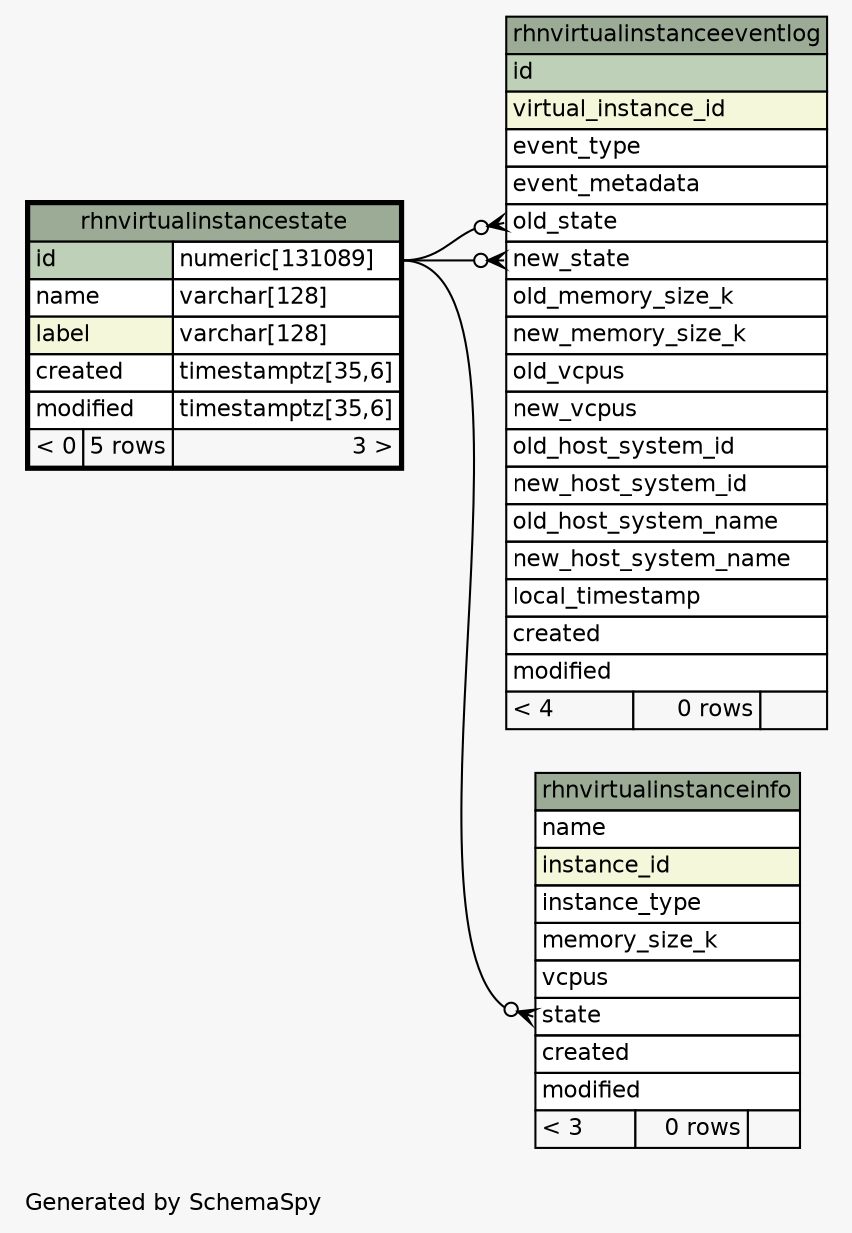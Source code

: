 // dot 2.26.0 on Linux 2.6.32-504.el6.x86_64
// SchemaSpy rev 590
digraph "oneDegreeRelationshipsDiagram" {
  graph [
    rankdir="RL"
    bgcolor="#f7f7f7"
    label="\nGenerated by SchemaSpy"
    labeljust="l"
    nodesep="0.18"
    ranksep="0.46"
    fontname="Helvetica"
    fontsize="11"
  ];
  node [
    fontname="Helvetica"
    fontsize="11"
    shape="plaintext"
  ];
  edge [
    arrowsize="0.8"
  ];
  "rhnvirtualinstanceeventlog":"new_state":w -> "rhnvirtualinstancestate":"id.type":e [arrowhead=none dir=back arrowtail=crowodot];
  "rhnvirtualinstanceeventlog":"old_state":w -> "rhnvirtualinstancestate":"id.type":e [arrowhead=none dir=back arrowtail=crowodot];
  "rhnvirtualinstanceinfo":"state":w -> "rhnvirtualinstancestate":"id.type":e [arrowhead=none dir=back arrowtail=crowodot];
  "rhnvirtualinstanceeventlog" [
    label=<
    <TABLE BORDER="0" CELLBORDER="1" CELLSPACING="0" BGCOLOR="#ffffff">
      <TR><TD COLSPAN="3" BGCOLOR="#9bab96" ALIGN="CENTER">rhnvirtualinstanceeventlog</TD></TR>
      <TR><TD PORT="id" COLSPAN="3" BGCOLOR="#bed1b8" ALIGN="LEFT">id</TD></TR>
      <TR><TD PORT="virtual_instance_id" COLSPAN="3" BGCOLOR="#f4f7da" ALIGN="LEFT">virtual_instance_id</TD></TR>
      <TR><TD PORT="event_type" COLSPAN="3" ALIGN="LEFT">event_type</TD></TR>
      <TR><TD PORT="event_metadata" COLSPAN="3" ALIGN="LEFT">event_metadata</TD></TR>
      <TR><TD PORT="old_state" COLSPAN="3" ALIGN="LEFT">old_state</TD></TR>
      <TR><TD PORT="new_state" COLSPAN="3" ALIGN="LEFT">new_state</TD></TR>
      <TR><TD PORT="old_memory_size_k" COLSPAN="3" ALIGN="LEFT">old_memory_size_k</TD></TR>
      <TR><TD PORT="new_memory_size_k" COLSPAN="3" ALIGN="LEFT">new_memory_size_k</TD></TR>
      <TR><TD PORT="old_vcpus" COLSPAN="3" ALIGN="LEFT">old_vcpus</TD></TR>
      <TR><TD PORT="new_vcpus" COLSPAN="3" ALIGN="LEFT">new_vcpus</TD></TR>
      <TR><TD PORT="old_host_system_id" COLSPAN="3" ALIGN="LEFT">old_host_system_id</TD></TR>
      <TR><TD PORT="new_host_system_id" COLSPAN="3" ALIGN="LEFT">new_host_system_id</TD></TR>
      <TR><TD PORT="old_host_system_name" COLSPAN="3" ALIGN="LEFT">old_host_system_name</TD></TR>
      <TR><TD PORT="new_host_system_name" COLSPAN="3" ALIGN="LEFT">new_host_system_name</TD></TR>
      <TR><TD PORT="local_timestamp" COLSPAN="3" ALIGN="LEFT">local_timestamp</TD></TR>
      <TR><TD PORT="created" COLSPAN="3" ALIGN="LEFT">created</TD></TR>
      <TR><TD PORT="modified" COLSPAN="3" ALIGN="LEFT">modified</TD></TR>
      <TR><TD ALIGN="LEFT" BGCOLOR="#f7f7f7">&lt; 4</TD><TD ALIGN="RIGHT" BGCOLOR="#f7f7f7">0 rows</TD><TD ALIGN="RIGHT" BGCOLOR="#f7f7f7">  </TD></TR>
    </TABLE>>
    URL="rhnvirtualinstanceeventlog.html"
    tooltip="rhnvirtualinstanceeventlog"
  ];
  "rhnvirtualinstanceinfo" [
    label=<
    <TABLE BORDER="0" CELLBORDER="1" CELLSPACING="0" BGCOLOR="#ffffff">
      <TR><TD COLSPAN="3" BGCOLOR="#9bab96" ALIGN="CENTER">rhnvirtualinstanceinfo</TD></TR>
      <TR><TD PORT="name" COLSPAN="3" ALIGN="LEFT">name</TD></TR>
      <TR><TD PORT="instance_id" COLSPAN="3" BGCOLOR="#f4f7da" ALIGN="LEFT">instance_id</TD></TR>
      <TR><TD PORT="instance_type" COLSPAN="3" ALIGN="LEFT">instance_type</TD></TR>
      <TR><TD PORT="memory_size_k" COLSPAN="3" ALIGN="LEFT">memory_size_k</TD></TR>
      <TR><TD PORT="vcpus" COLSPAN="3" ALIGN="LEFT">vcpus</TD></TR>
      <TR><TD PORT="state" COLSPAN="3" ALIGN="LEFT">state</TD></TR>
      <TR><TD PORT="created" COLSPAN="3" ALIGN="LEFT">created</TD></TR>
      <TR><TD PORT="modified" COLSPAN="3" ALIGN="LEFT">modified</TD></TR>
      <TR><TD ALIGN="LEFT" BGCOLOR="#f7f7f7">&lt; 3</TD><TD ALIGN="RIGHT" BGCOLOR="#f7f7f7">0 rows</TD><TD ALIGN="RIGHT" BGCOLOR="#f7f7f7">  </TD></TR>
    </TABLE>>
    URL="rhnvirtualinstanceinfo.html"
    tooltip="rhnvirtualinstanceinfo"
  ];
  "rhnvirtualinstancestate" [
    label=<
    <TABLE BORDER="2" CELLBORDER="1" CELLSPACING="0" BGCOLOR="#ffffff">
      <TR><TD COLSPAN="3" BGCOLOR="#9bab96" ALIGN="CENTER">rhnvirtualinstancestate</TD></TR>
      <TR><TD PORT="id" COLSPAN="2" BGCOLOR="#bed1b8" ALIGN="LEFT">id</TD><TD PORT="id.type" ALIGN="LEFT">numeric[131089]</TD></TR>
      <TR><TD PORT="name" COLSPAN="2" ALIGN="LEFT">name</TD><TD PORT="name.type" ALIGN="LEFT">varchar[128]</TD></TR>
      <TR><TD PORT="label" COLSPAN="2" BGCOLOR="#f4f7da" ALIGN="LEFT">label</TD><TD PORT="label.type" ALIGN="LEFT">varchar[128]</TD></TR>
      <TR><TD PORT="created" COLSPAN="2" ALIGN="LEFT">created</TD><TD PORT="created.type" ALIGN="LEFT">timestamptz[35,6]</TD></TR>
      <TR><TD PORT="modified" COLSPAN="2" ALIGN="LEFT">modified</TD><TD PORT="modified.type" ALIGN="LEFT">timestamptz[35,6]</TD></TR>
      <TR><TD ALIGN="LEFT" BGCOLOR="#f7f7f7">&lt; 0</TD><TD ALIGN="RIGHT" BGCOLOR="#f7f7f7">5 rows</TD><TD ALIGN="RIGHT" BGCOLOR="#f7f7f7">3 &gt;</TD></TR>
    </TABLE>>
    URL="rhnvirtualinstancestate.html"
    tooltip="rhnvirtualinstancestate"
  ];
}
